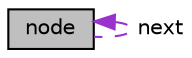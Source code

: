 digraph "node"
{
 // INTERACTIVE_SVG=YES
 // LATEX_PDF_SIZE
  bgcolor="transparent";
  edge [fontname="Helvetica",fontsize="10",labelfontname="Helvetica",labelfontsize="10"];
  node [fontname="Helvetica",fontsize="10",shape=record];
  Node24 [label="node",height=0.2,width=0.4,color="black", fillcolor="grey75", style="filled", fontcolor="black",tooltip="Data structure for RNAsnoop (fold energy list)"];
  Node24 -> Node24 [dir="back",color="darkorchid3",fontsize="10",style="dashed",label=" next" ,fontname="Helvetica"];
}
